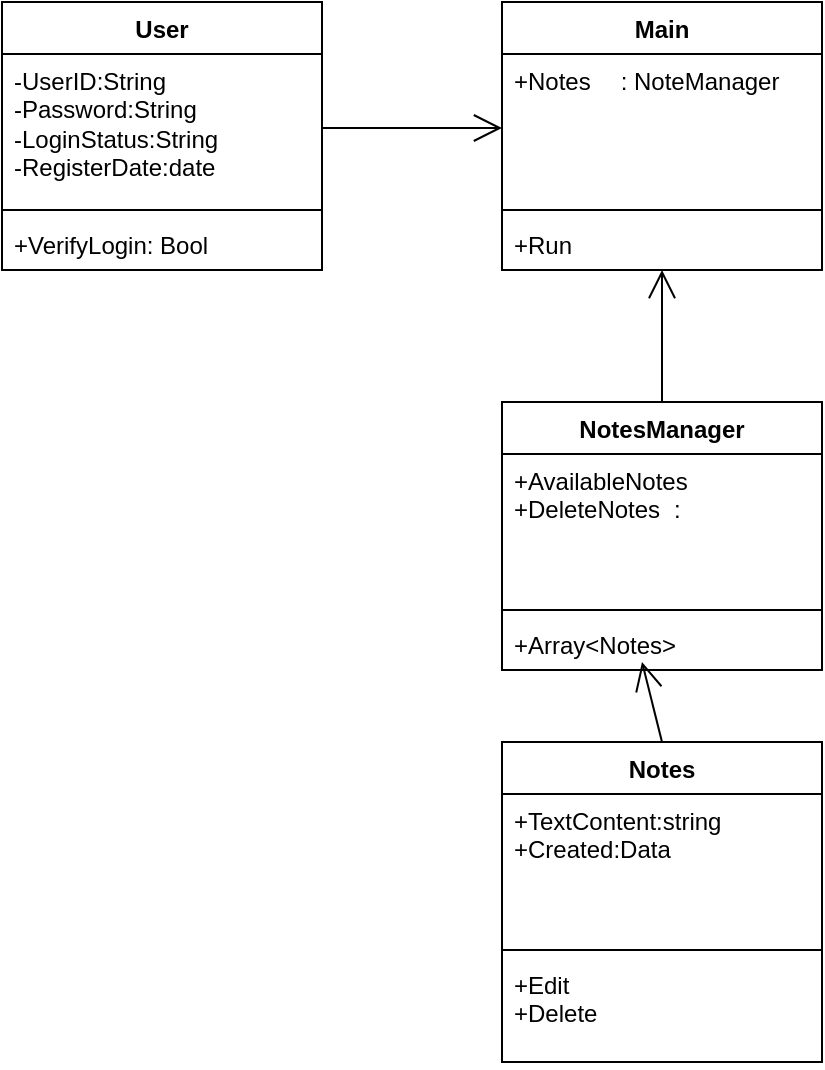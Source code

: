 <mxfile version="24.2.8" type="github">
  <diagram name="Page-1" id="t9NPcsy9T-_jR7DMKD8A">
    <mxGraphModel dx="1056" dy="443" grid="1" gridSize="10" guides="1" tooltips="1" connect="1" arrows="1" fold="1" page="1" pageScale="1" pageWidth="850" pageHeight="1100" math="0" shadow="0">
      <root>
        <mxCell id="0" />
        <mxCell id="1" parent="0" />
        <mxCell id="YLFTAvFPh24yx-e7Sj6O-1" value="User" style="swimlane;fontStyle=1;align=center;verticalAlign=top;childLayout=stackLayout;horizontal=1;startSize=26;horizontalStack=0;resizeParent=1;resizeParentMax=0;resizeLast=0;collapsible=1;marginBottom=0;whiteSpace=wrap;html=1;" vertex="1" parent="1">
          <mxGeometry x="110" y="590" width="160" height="134" as="geometry" />
        </mxCell>
        <mxCell id="YLFTAvFPh24yx-e7Sj6O-2" value="-UserID:String&lt;div&gt;-Password:String&lt;/div&gt;&lt;div&gt;-LoginStatus:String&lt;/div&gt;&lt;div&gt;-RegisterDate:date&lt;/div&gt;" style="text;strokeColor=none;fillColor=none;align=left;verticalAlign=top;spacingLeft=4;spacingRight=4;overflow=hidden;rotatable=0;points=[[0,0.5],[1,0.5]];portConstraint=eastwest;whiteSpace=wrap;html=1;" vertex="1" parent="YLFTAvFPh24yx-e7Sj6O-1">
          <mxGeometry y="26" width="160" height="74" as="geometry" />
        </mxCell>
        <mxCell id="YLFTAvFPh24yx-e7Sj6O-3" value="" style="line;strokeWidth=1;fillColor=none;align=left;verticalAlign=middle;spacingTop=-1;spacingLeft=3;spacingRight=3;rotatable=0;labelPosition=right;points=[];portConstraint=eastwest;strokeColor=inherit;" vertex="1" parent="YLFTAvFPh24yx-e7Sj6O-1">
          <mxGeometry y="100" width="160" height="8" as="geometry" />
        </mxCell>
        <mxCell id="YLFTAvFPh24yx-e7Sj6O-4" value="+VerifyLogin: Bool&lt;span style=&quot;color: rgba(0, 0, 0, 0); font-family: monospace; font-size: 0px; text-wrap: nowrap;&quot;&gt;%3CmxGraphModel%3E%3Croot%3E%3CmxCell%20id%3D%220%22%2F%3E%3CmxCell%20id%3D%221%22%20parent%3D%220%22%2F%3E%3CmxCell%20id%3D%222%22%20value%3D%22%22%20style%3D%22endArrow%3Dopen%3BendFill%3D1%3BendSize%3D12%3Bhtml%3D1%3Brounded%3D0%3BexitX%3D1%3BexitY%3D0.5%3BexitDx%3D0%3BexitDy%3D0%3B%22%20edge%3D%221%22%20parent%3D%221%22%3E%3CmxGeometry%20width%3D%22160%22%20relative%3D%221%22%20as%3D%22geometry%22%3E%3CmxPoint%20x%3D%22290%22%20y%3D%22488%22%20as%3D%22sourcePoint%22%2F%3E%3CmxPoint%20x%3D%22390%22%20y%3D%22488%22%20as%3D%22targetPoint%22%2F%3E%3C%2FmxGeometry%3E%3C%2FmxCell%3E%3C%2Froot%3E%3C%2FmxGraphModel%3E&lt;/span&gt;" style="text;strokeColor=none;fillColor=none;align=left;verticalAlign=top;spacingLeft=4;spacingRight=4;overflow=hidden;rotatable=0;points=[[0,0.5],[1,0.5]];portConstraint=eastwest;whiteSpace=wrap;html=1;" vertex="1" parent="YLFTAvFPh24yx-e7Sj6O-1">
          <mxGeometry y="108" width="160" height="26" as="geometry" />
        </mxCell>
        <mxCell id="YLFTAvFPh24yx-e7Sj6O-5" value="Main" style="swimlane;fontStyle=1;align=center;verticalAlign=top;childLayout=stackLayout;horizontal=1;startSize=26;horizontalStack=0;resizeParent=1;resizeParentMax=0;resizeLast=0;collapsible=1;marginBottom=0;whiteSpace=wrap;html=1;" vertex="1" parent="1">
          <mxGeometry x="360" y="590" width="160" height="134" as="geometry" />
        </mxCell>
        <mxCell id="YLFTAvFPh24yx-e7Sj6O-6" value="+Notes&lt;span style=&quot;white-space: pre;&quot;&gt;&#x9;&lt;/span&gt;: NoteManager&lt;div&gt;&lt;br&gt;&lt;/div&gt;" style="text;strokeColor=none;fillColor=none;align=left;verticalAlign=top;spacingLeft=4;spacingRight=4;overflow=hidden;rotatable=0;points=[[0,0.5],[1,0.5]];portConstraint=eastwest;whiteSpace=wrap;html=1;" vertex="1" parent="YLFTAvFPh24yx-e7Sj6O-5">
          <mxGeometry y="26" width="160" height="74" as="geometry" />
        </mxCell>
        <mxCell id="YLFTAvFPh24yx-e7Sj6O-7" value="" style="line;strokeWidth=1;fillColor=none;align=left;verticalAlign=middle;spacingTop=-1;spacingLeft=3;spacingRight=3;rotatable=0;labelPosition=right;points=[];portConstraint=eastwest;strokeColor=inherit;" vertex="1" parent="YLFTAvFPh24yx-e7Sj6O-5">
          <mxGeometry y="100" width="160" height="8" as="geometry" />
        </mxCell>
        <mxCell id="YLFTAvFPh24yx-e7Sj6O-8" value="+Run" style="text;strokeColor=none;fillColor=none;align=left;verticalAlign=top;spacingLeft=4;spacingRight=4;overflow=hidden;rotatable=0;points=[[0,0.5],[1,0.5]];portConstraint=eastwest;whiteSpace=wrap;html=1;" vertex="1" parent="YLFTAvFPh24yx-e7Sj6O-5">
          <mxGeometry y="108" width="160" height="26" as="geometry" />
        </mxCell>
        <mxCell id="YLFTAvFPh24yx-e7Sj6O-9" value="NotesManager" style="swimlane;fontStyle=1;align=center;verticalAlign=top;childLayout=stackLayout;horizontal=1;startSize=26;horizontalStack=0;resizeParent=1;resizeParentMax=0;resizeLast=0;collapsible=1;marginBottom=0;whiteSpace=wrap;html=1;" vertex="1" parent="1">
          <mxGeometry x="360" y="790" width="160" height="134" as="geometry" />
        </mxCell>
        <mxCell id="YLFTAvFPh24yx-e7Sj6O-10" value="+AvailableNotes&lt;div&gt;+DeleteNotes&lt;span style=&quot;white-space: pre;&quot;&gt;&#x9;&lt;/span&gt;:&lt;/div&gt;" style="text;strokeColor=none;fillColor=none;align=left;verticalAlign=top;spacingLeft=4;spacingRight=4;overflow=hidden;rotatable=0;points=[[0,0.5],[1,0.5]];portConstraint=eastwest;whiteSpace=wrap;html=1;" vertex="1" parent="YLFTAvFPh24yx-e7Sj6O-9">
          <mxGeometry y="26" width="160" height="74" as="geometry" />
        </mxCell>
        <mxCell id="YLFTAvFPh24yx-e7Sj6O-11" value="" style="line;strokeWidth=1;fillColor=none;align=left;verticalAlign=middle;spacingTop=-1;spacingLeft=3;spacingRight=3;rotatable=0;labelPosition=right;points=[];portConstraint=eastwest;strokeColor=inherit;" vertex="1" parent="YLFTAvFPh24yx-e7Sj6O-9">
          <mxGeometry y="100" width="160" height="8" as="geometry" />
        </mxCell>
        <mxCell id="YLFTAvFPh24yx-e7Sj6O-12" value="+Array&amp;lt;Notes&amp;gt;&lt;span style=&quot;color: rgba(0, 0, 0, 0); font-family: monospace; font-size: 0px; text-wrap: nowrap;&quot;&gt;%3CmxGraphModel%3E%3Croot%3E%3CmxCell%20id%3D%220%22%2F%3E%3CmxCell%20id%3D%221%22%20parent%3D%220%22%2F%3E%3CmxCell%20id%3D%222%22%20value%3D%22%22%20style%3D%22endArrow%3Dopen%3BendFill%3D1%3BendSize%3D12%3Bhtml%3D1%3Brounded%3D0%3BexitX%3D1%3BexitY%3D0.5%3BexitDx%3D0%3BexitDy%3D0%3B%22%20edge%3D%221%22%20parent%3D%221%22%3E%3CmxGeometry%20width%3D%22160%22%20relative%3D%221%22%20as%3D%22geometry%22%3E%3CmxPoint%20x%3D%22290%22%20y%3D%22488%22%20as%3D%22sourcePoint%22%2F%3E%3CmxPoint%20x%3D%22390%22%20y%3D%22488%22%20as%3D%22targetPoint%22%2F%3E%3C%2FmxGeometry%3E%3C%2FmxCell%3E%3C%2Froot%3E%3C%2FmxGraphModel%3E&lt;/span&gt;" style="text;strokeColor=none;fillColor=none;align=left;verticalAlign=top;spacingLeft=4;spacingRight=4;overflow=hidden;rotatable=0;points=[[0,0.5],[1,0.5]];portConstraint=eastwest;whiteSpace=wrap;html=1;" vertex="1" parent="YLFTAvFPh24yx-e7Sj6O-9">
          <mxGeometry y="108" width="160" height="26" as="geometry" />
        </mxCell>
        <mxCell id="YLFTAvFPh24yx-e7Sj6O-13" value="Notes" style="swimlane;fontStyle=1;align=center;verticalAlign=top;childLayout=stackLayout;horizontal=1;startSize=26;horizontalStack=0;resizeParent=1;resizeParentMax=0;resizeLast=0;collapsible=1;marginBottom=0;whiteSpace=wrap;html=1;" vertex="1" parent="1">
          <mxGeometry x="360" y="960" width="160" height="160" as="geometry" />
        </mxCell>
        <mxCell id="YLFTAvFPh24yx-e7Sj6O-14" value="+TextContent:string&lt;div&gt;+Created:Data&lt;/div&gt;" style="text;strokeColor=none;fillColor=none;align=left;verticalAlign=top;spacingLeft=4;spacingRight=4;overflow=hidden;rotatable=0;points=[[0,0.5],[1,0.5]];portConstraint=eastwest;whiteSpace=wrap;html=1;" vertex="1" parent="YLFTAvFPh24yx-e7Sj6O-13">
          <mxGeometry y="26" width="160" height="74" as="geometry" />
        </mxCell>
        <mxCell id="YLFTAvFPh24yx-e7Sj6O-15" value="" style="line;strokeWidth=1;fillColor=none;align=left;verticalAlign=middle;spacingTop=-1;spacingLeft=3;spacingRight=3;rotatable=0;labelPosition=right;points=[];portConstraint=eastwest;strokeColor=inherit;" vertex="1" parent="YLFTAvFPh24yx-e7Sj6O-13">
          <mxGeometry y="100" width="160" height="8" as="geometry" />
        </mxCell>
        <mxCell id="YLFTAvFPh24yx-e7Sj6O-16" value="+Edit&lt;div&gt;+Delete&lt;/div&gt;" style="text;strokeColor=none;fillColor=none;align=left;verticalAlign=top;spacingLeft=4;spacingRight=4;overflow=hidden;rotatable=0;points=[[0,0.5],[1,0.5]];portConstraint=eastwest;whiteSpace=wrap;html=1;" vertex="1" parent="YLFTAvFPh24yx-e7Sj6O-13">
          <mxGeometry y="108" width="160" height="52" as="geometry" />
        </mxCell>
        <mxCell id="YLFTAvFPh24yx-e7Sj6O-17" value="" style="endArrow=open;endFill=1;endSize=12;html=1;rounded=0;exitX=1;exitY=0.5;exitDx=0;exitDy=0;entryX=0;entryY=0.5;entryDx=0;entryDy=0;" edge="1" parent="1" source="YLFTAvFPh24yx-e7Sj6O-2" target="YLFTAvFPh24yx-e7Sj6O-6">
          <mxGeometry width="160" relative="1" as="geometry">
            <mxPoint x="260" y="650" as="sourcePoint" />
            <mxPoint x="420" y="650" as="targetPoint" />
          </mxGeometry>
        </mxCell>
        <mxCell id="YLFTAvFPh24yx-e7Sj6O-18" value="" style="endArrow=open;endFill=1;endSize=12;html=1;rounded=0;exitX=0.5;exitY=0;exitDx=0;exitDy=0;" edge="1" parent="1" source="YLFTAvFPh24yx-e7Sj6O-9" target="YLFTAvFPh24yx-e7Sj6O-8">
          <mxGeometry width="160" relative="1" as="geometry">
            <mxPoint x="280" y="663" as="sourcePoint" />
            <mxPoint x="370" y="663" as="targetPoint" />
          </mxGeometry>
        </mxCell>
        <mxCell id="YLFTAvFPh24yx-e7Sj6O-19" value="" style="endArrow=open;endFill=1;endSize=12;html=1;rounded=0;exitX=0.5;exitY=0;exitDx=0;exitDy=0;" edge="1" parent="1" source="YLFTAvFPh24yx-e7Sj6O-13">
          <mxGeometry width="160" relative="1" as="geometry">
            <mxPoint x="290" y="673" as="sourcePoint" />
            <mxPoint x="430" y="920" as="targetPoint" />
          </mxGeometry>
        </mxCell>
      </root>
    </mxGraphModel>
  </diagram>
</mxfile>
